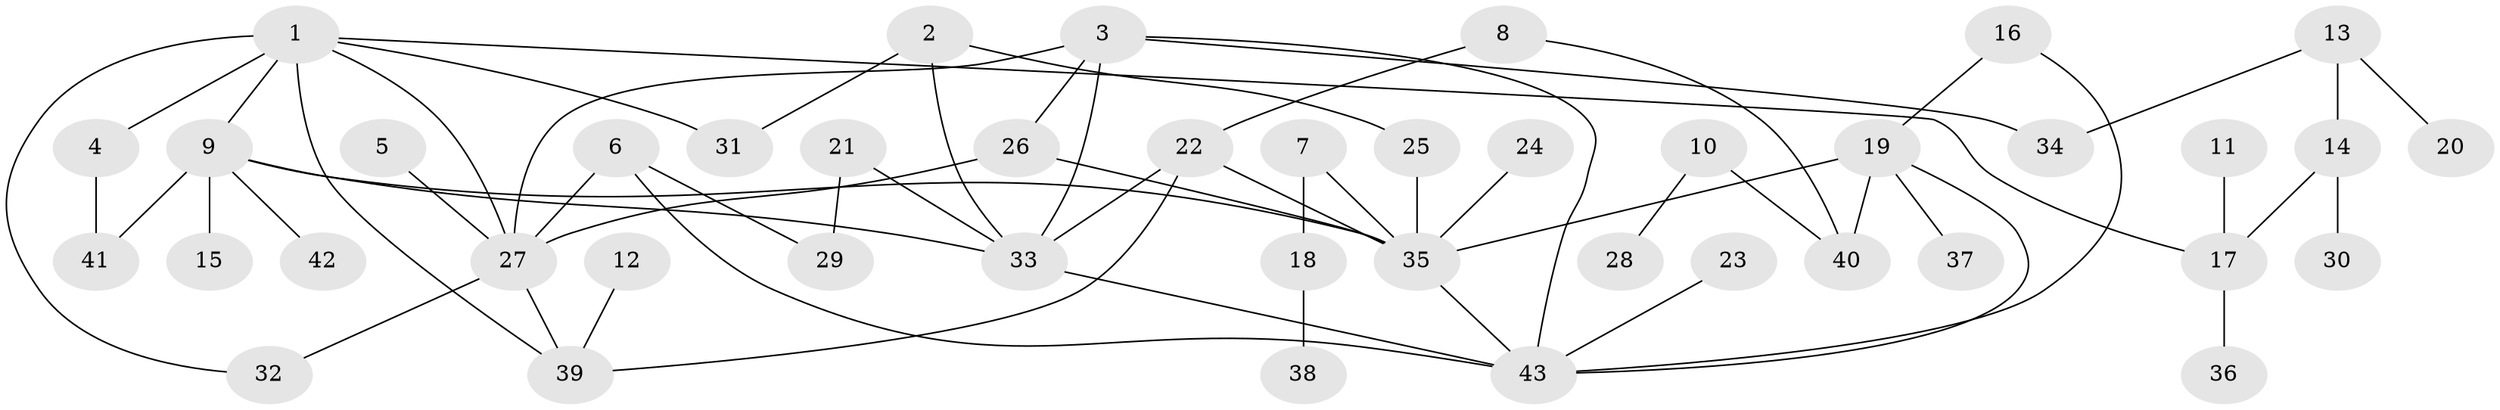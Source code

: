 // original degree distribution, {6: 0.011627906976744186, 3: 0.19767441860465115, 5: 0.05813953488372093, 8: 0.011627906976744186, 4: 0.11627906976744186, 2: 0.2558139534883721, 1: 0.3372093023255814, 7: 0.011627906976744186}
// Generated by graph-tools (version 1.1) at 2025/49/03/09/25 03:49:24]
// undirected, 43 vertices, 60 edges
graph export_dot {
graph [start="1"]
  node [color=gray90,style=filled];
  1;
  2;
  3;
  4;
  5;
  6;
  7;
  8;
  9;
  10;
  11;
  12;
  13;
  14;
  15;
  16;
  17;
  18;
  19;
  20;
  21;
  22;
  23;
  24;
  25;
  26;
  27;
  28;
  29;
  30;
  31;
  32;
  33;
  34;
  35;
  36;
  37;
  38;
  39;
  40;
  41;
  42;
  43;
  1 -- 4 [weight=1.0];
  1 -- 9 [weight=1.0];
  1 -- 17 [weight=1.0];
  1 -- 27 [weight=1.0];
  1 -- 31 [weight=1.0];
  1 -- 32 [weight=1.0];
  1 -- 39 [weight=1.0];
  2 -- 25 [weight=1.0];
  2 -- 31 [weight=1.0];
  2 -- 33 [weight=1.0];
  3 -- 26 [weight=1.0];
  3 -- 27 [weight=1.0];
  3 -- 33 [weight=1.0];
  3 -- 34 [weight=1.0];
  3 -- 43 [weight=1.0];
  4 -- 41 [weight=1.0];
  5 -- 27 [weight=1.0];
  6 -- 27 [weight=1.0];
  6 -- 29 [weight=1.0];
  6 -- 43 [weight=1.0];
  7 -- 18 [weight=1.0];
  7 -- 35 [weight=1.0];
  8 -- 22 [weight=1.0];
  8 -- 40 [weight=1.0];
  9 -- 15 [weight=1.0];
  9 -- 33 [weight=1.0];
  9 -- 35 [weight=1.0];
  9 -- 41 [weight=1.0];
  9 -- 42 [weight=1.0];
  10 -- 28 [weight=1.0];
  10 -- 40 [weight=1.0];
  11 -- 17 [weight=1.0];
  12 -- 39 [weight=1.0];
  13 -- 14 [weight=1.0];
  13 -- 20 [weight=1.0];
  13 -- 34 [weight=1.0];
  14 -- 17 [weight=1.0];
  14 -- 30 [weight=1.0];
  16 -- 19 [weight=1.0];
  16 -- 43 [weight=1.0];
  17 -- 36 [weight=1.0];
  18 -- 38 [weight=1.0];
  19 -- 35 [weight=1.0];
  19 -- 37 [weight=1.0];
  19 -- 40 [weight=1.0];
  19 -- 43 [weight=1.0];
  21 -- 29 [weight=1.0];
  21 -- 33 [weight=1.0];
  22 -- 33 [weight=1.0];
  22 -- 35 [weight=1.0];
  22 -- 39 [weight=1.0];
  23 -- 43 [weight=1.0];
  24 -- 35 [weight=1.0];
  25 -- 35 [weight=1.0];
  26 -- 27 [weight=1.0];
  26 -- 35 [weight=1.0];
  27 -- 32 [weight=1.0];
  27 -- 39 [weight=1.0];
  33 -- 43 [weight=1.0];
  35 -- 43 [weight=1.0];
}
